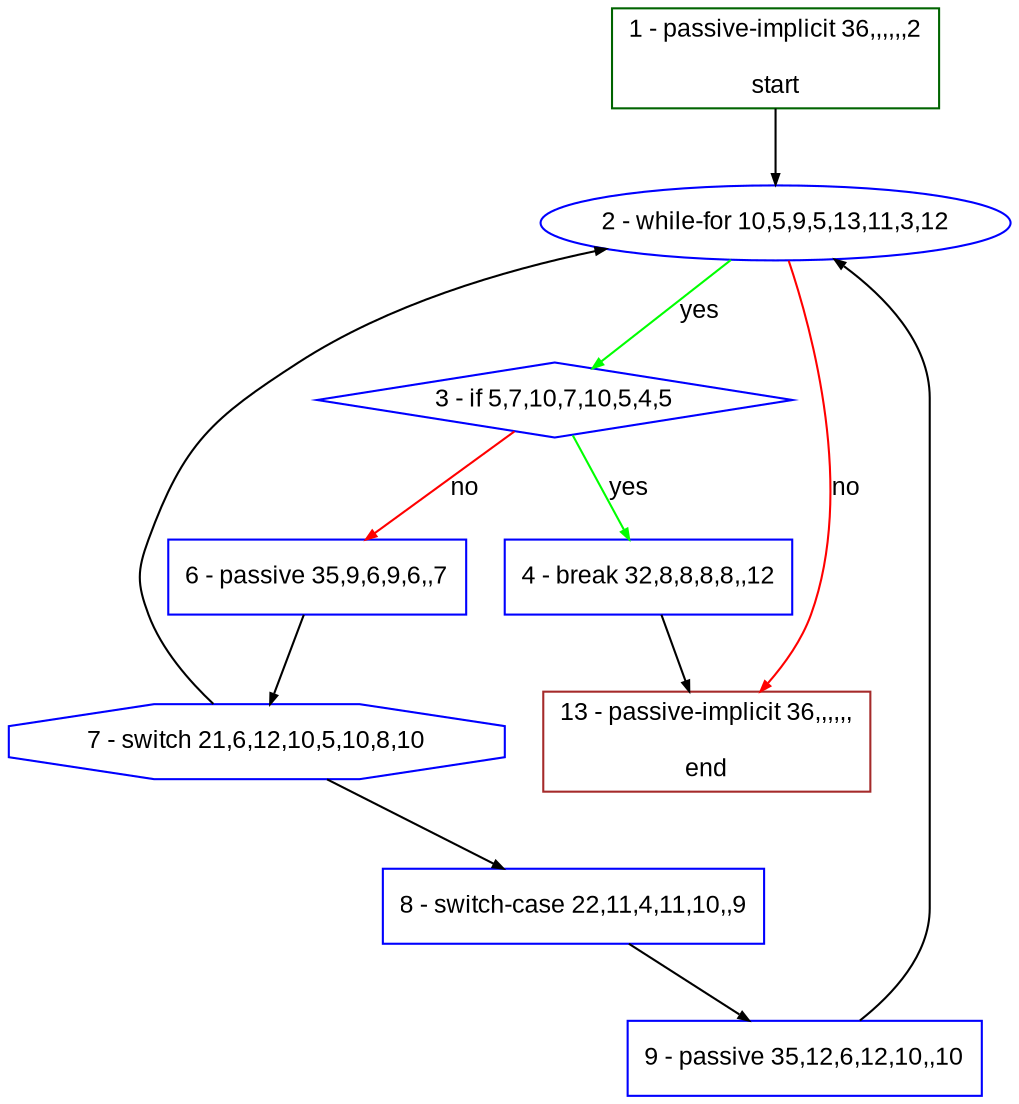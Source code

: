 digraph "" {
  graph [bgcolor="white", fillcolor="#FFFFCC", pack="true", packmode="clust", fontname="Arial", label="", fontsize="12", compound="true", style="rounded,filled"];
  node [node_initialized="no", fillcolor="white", fontname="Arial", label="", color="grey", fontsize="12", fixedsize="false", compound="true", shape="rectangle", style="filled"];
  edge [arrowtail="none", lhead="", fontcolor="black", fontname="Arial", label="", color="black", fontsize="12", arrowhead="normal", arrowsize="0.5", compound="true", ltail="", dir="forward"];
  __N1 [fillcolor="#ffffff", label="2 - while-for 10,5,9,5,13,11,3,12", color="#0000ff", shape="oval", style="filled"];
  __N2 [fillcolor="#ffffff", label="1 - passive-implicit 36,,,,,,2\n\nstart", color="#006400", shape="box", style="filled"];
  __N3 [fillcolor="#ffffff", label="3 - if 5,7,10,7,10,5,4,5", color="#0000ff", shape="diamond", style="filled"];
  __N4 [fillcolor="#ffffff", label="13 - passive-implicit 36,,,,,,\n\nend", color="#a52a2a", shape="box", style="filled"];
  __N5 [fillcolor="#ffffff", label="4 - break 32,8,8,8,8,,12", color="#0000ff", shape="box", style="filled"];
  __N6 [fillcolor="#ffffff", label="6 - passive 35,9,6,9,6,,7", color="#0000ff", shape="box", style="filled"];
  __N7 [fillcolor="#ffffff", label="7 - switch 21,6,12,10,5,10,8,10", color="#0000ff", shape="octagon", style="filled"];
  __N8 [fillcolor="#ffffff", label="8 - switch-case 22,11,4,11,10,,9", color="#0000ff", shape="box", style="filled"];
  __N9 [fillcolor="#ffffff", label="9 - passive 35,12,6,12,10,,10", color="#0000ff", shape="box", style="filled"];
  __N2 -> __N1 [arrowtail="none", color="#000000", label="", arrowhead="normal", dir="forward"];
  __N1 -> __N3 [arrowtail="none", color="#00ff00", label="yes", arrowhead="normal", dir="forward"];
  __N1 -> __N4 [arrowtail="none", color="#ff0000", label="no", arrowhead="normal", dir="forward"];
  __N3 -> __N5 [arrowtail="none", color="#00ff00", label="yes", arrowhead="normal", dir="forward"];
  __N3 -> __N6 [arrowtail="none", color="#ff0000", label="no", arrowhead="normal", dir="forward"];
  __N5 -> __N4 [arrowtail="none", color="#000000", label="", arrowhead="normal", dir="forward"];
  __N6 -> __N7 [arrowtail="none", color="#000000", label="", arrowhead="normal", dir="forward"];
  __N7 -> __N1 [arrowtail="none", color="#000000", label="", arrowhead="normal", dir="forward"];
  __N7 -> __N8 [arrowtail="none", color="#000000", label="", arrowhead="normal", dir="forward"];
  __N8 -> __N9 [arrowtail="none", color="#000000", label="", arrowhead="normal", dir="forward"];
  __N9 -> __N1 [arrowtail="none", color="#000000", label="", arrowhead="normal", dir="forward"];
}
